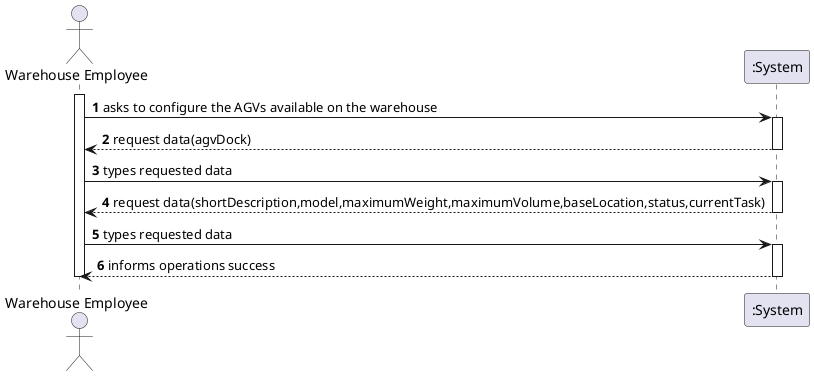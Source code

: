 @startuml
actor "Warehouse Employee" as WE
participant ":System" as System

autonumber
activate WE
WE -> System: asks to configure the AGVs available on the warehouse
activate System
System --> WE: request data(agvDock)
deactivate System
WE -> System: types requested data
activate System
System --> WE: request data(shortDescription,model,maximumWeight,maximumVolume,baseLocation,status,currentTask)
deactivate System
WE -> System: types requested data
activate System
System --> WE: informs operations success
deactivate System
deactivate WE
@enduml
